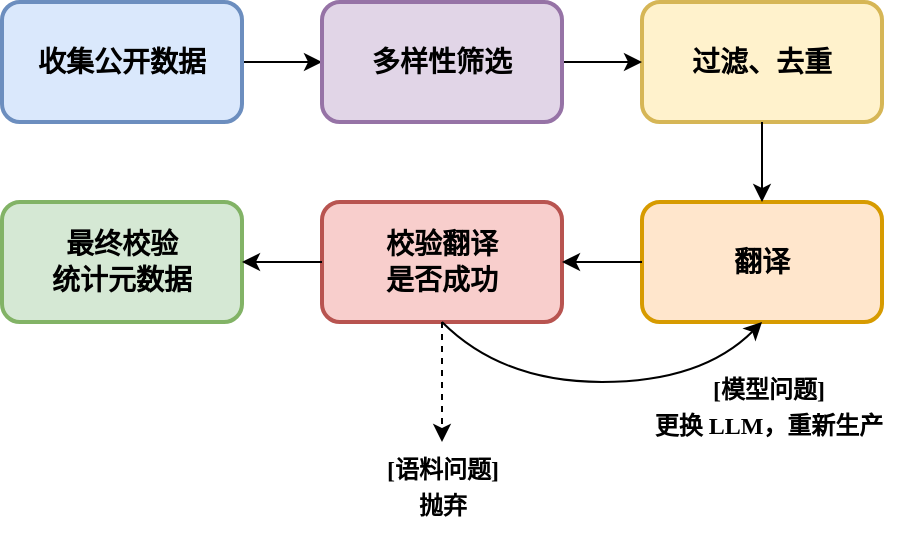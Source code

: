 <mxfile version="20.8.16" type="device"><diagram name="第 1 页" id="gTz1FhZ01Q4AaZDLChsf"><mxGraphModel dx="1978" dy="866" grid="1" gridSize="10" guides="1" tooltips="1" connect="1" arrows="1" fold="1" page="0" pageScale="1" pageWidth="827" pageHeight="1169" math="0" shadow="0"><root><mxCell id="0"/><mxCell id="1" parent="0"/><mxCell id="0hpDAUDxXcorCsJ8ffR1-1" value="&lt;font style=&quot;font-size: 12px;&quot; face=&quot;华文中宋&quot;&gt;&lt;b&gt;收集公开数据&lt;/b&gt;&lt;/font&gt;" style="rounded=1;whiteSpace=wrap;html=1;fillColor=#dae8fc;strokeColor=#6c8ebf;" vertex="1" parent="1"><mxGeometry x="-920" y="-380" width="120" height="60" as="geometry"/></mxCell><mxCell id="0hpDAUDxXcorCsJ8ffR1-2" value="" style="endArrow=classic;html=1;rounded=0;exitX=1;exitY=0.5;exitDx=0;exitDy=0;entryX=0;entryY=0.5;entryDx=0;entryDy=0;" edge="1" parent="1" source="0hpDAUDxXcorCsJ8ffR1-1" target="0hpDAUDxXcorCsJ8ffR1-3"><mxGeometry width="50" height="50" relative="1" as="geometry"><mxPoint x="-800" y="-350.37" as="sourcePoint"/><mxPoint x="-760" y="-350" as="targetPoint"/></mxGeometry></mxCell><mxCell id="0hpDAUDxXcorCsJ8ffR1-3" value="&lt;font face=&quot;华文中宋&quot;&gt;&lt;b&gt;多样性筛选&lt;/b&gt;&lt;/font&gt;" style="rounded=1;whiteSpace=wrap;html=1;fillColor=#e1d5e7;strokeColor=#9673a6;" vertex="1" parent="1"><mxGeometry x="-760" y="-380" width="120" height="60" as="geometry"/></mxCell><mxCell id="0hpDAUDxXcorCsJ8ffR1-4" value="&lt;font face=&quot;华文中宋&quot; style=&quot;font-size: 14px;&quot;&gt;过滤、去重&lt;br&gt;&lt;/font&gt;" style="rounded=1;whiteSpace=wrap;html=1;fillColor=#fff2cc;strokeColor=#d6b656;fontStyle=1;strokeWidth=2;fontSize=14;" vertex="1" parent="1"><mxGeometry x="-600" y="-380" width="120" height="60" as="geometry"/></mxCell><mxCell id="0hpDAUDxXcorCsJ8ffR1-5" value="" style="endArrow=classic;html=1;rounded=0;exitX=1;exitY=0.5;exitDx=0;exitDy=0;entryX=0;entryY=0.5;entryDx=0;entryDy=0;" edge="1" parent="1" source="0hpDAUDxXcorCsJ8ffR1-3" target="0hpDAUDxXcorCsJ8ffR1-4"><mxGeometry width="50" height="50" relative="1" as="geometry"><mxPoint x="-640" y="-350.37" as="sourcePoint"/><mxPoint x="-600" y="-350" as="targetPoint"/></mxGeometry></mxCell><mxCell id="0hpDAUDxXcorCsJ8ffR1-6" value="&lt;font face=&quot;华文中宋&quot; style=&quot;font-size: 14px;&quot;&gt;翻译&lt;/font&gt;" style="rounded=1;whiteSpace=wrap;html=1;fillColor=#ffe6cc;strokeColor=#d79b00;fontStyle=1;strokeWidth=2;fontSize=14;" vertex="1" parent="1"><mxGeometry x="-600" y="-280" width="120" height="60" as="geometry"/></mxCell><mxCell id="0hpDAUDxXcorCsJ8ffR1-7" value="" style="endArrow=classic;html=1;rounded=0;exitX=0.5;exitY=1;exitDx=0;exitDy=0;entryX=0.5;entryY=0;entryDx=0;entryDy=0;" edge="1" parent="1" source="0hpDAUDxXcorCsJ8ffR1-4" target="0hpDAUDxXcorCsJ8ffR1-6"><mxGeometry width="50" height="50" relative="1" as="geometry"><mxPoint x="-690" y="-210" as="sourcePoint"/><mxPoint x="-640" y="-260" as="targetPoint"/></mxGeometry></mxCell><mxCell id="0hpDAUDxXcorCsJ8ffR1-8" value="&lt;font face=&quot;华文中宋&quot; style=&quot;font-size: 14px;&quot;&gt;校验翻译&lt;br style=&quot;font-size: 14px;&quot;&gt;是否成功&lt;/font&gt;" style="rounded=1;whiteSpace=wrap;html=1;fillColor=#f8cecc;strokeColor=#b85450;fontStyle=1;strokeWidth=2;fontSize=14;" vertex="1" parent="1"><mxGeometry x="-760" y="-280" width="120" height="60" as="geometry"/></mxCell><mxCell id="0hpDAUDxXcorCsJ8ffR1-9" value="" style="endArrow=classic;html=1;rounded=0;exitX=0;exitY=0.5;exitDx=0;exitDy=0;entryX=1;entryY=0.5;entryDx=0;entryDy=0;" edge="1" parent="1" source="0hpDAUDxXcorCsJ8ffR1-6" target="0hpDAUDxXcorCsJ8ffR1-8"><mxGeometry width="50" height="50" relative="1" as="geometry"><mxPoint x="-670" y="-140" as="sourcePoint"/><mxPoint x="-620" y="-190" as="targetPoint"/></mxGeometry></mxCell><mxCell id="0hpDAUDxXcorCsJ8ffR1-10" value="" style="curved=1;endArrow=classic;html=1;rounded=0;entryX=0.5;entryY=1;entryDx=0;entryDy=0;exitX=0.5;exitY=1;exitDx=0;exitDy=0;" edge="1" parent="1" source="0hpDAUDxXcorCsJ8ffR1-8" target="0hpDAUDxXcorCsJ8ffR1-6"><mxGeometry width="50" height="50" relative="1" as="geometry"><mxPoint x="-610" y="-140" as="sourcePoint"/><mxPoint x="-560" y="-190" as="targetPoint"/><Array as="points"><mxPoint x="-670" y="-190"/><mxPoint x="-570" y="-190"/></Array></mxGeometry></mxCell><mxCell id="0hpDAUDxXcorCsJ8ffR1-11" value="&lt;p style=&quot;line-height: 150%;&quot;&gt;&lt;font face=&quot;华文中宋&quot;&gt;[模型问题]&lt;br&gt;更换 LLM，重新生产&lt;/font&gt;&lt;/p&gt;" style="text;html=1;align=center;verticalAlign=middle;resizable=0;points=[];autosize=1;strokeColor=none;fillColor=none;fontStyle=1" vertex="1" parent="1"><mxGeometry x="-607" y="-213" width="140" height="70" as="geometry"/></mxCell><mxCell id="0hpDAUDxXcorCsJ8ffR1-12" value="" style="endArrow=classic;html=1;rounded=0;dashed=1;exitX=0.5;exitY=1;exitDx=0;exitDy=0;" edge="1" parent="1" source="0hpDAUDxXcorCsJ8ffR1-8"><mxGeometry width="50" height="50" relative="1" as="geometry"><mxPoint x="-750" y="-110" as="sourcePoint"/><mxPoint x="-700" y="-160" as="targetPoint"/></mxGeometry></mxCell><mxCell id="0hpDAUDxXcorCsJ8ffR1-13" value="&lt;p style=&quot;line-height: 150%;&quot;&gt;&lt;font face=&quot;华文中宋&quot;&gt;[语料问题]&lt;br&gt;抛弃&lt;/font&gt;&lt;/p&gt;" style="text;html=1;align=center;verticalAlign=middle;resizable=0;points=[];autosize=1;strokeColor=none;fillColor=none;fontStyle=1" vertex="1" parent="1"><mxGeometry x="-740" y="-173" width="80" height="70" as="geometry"/></mxCell><mxCell id="0hpDAUDxXcorCsJ8ffR1-14" value="&lt;font face=&quot;华文中宋&quot; style=&quot;font-size: 14px;&quot;&gt;最终校验&lt;br style=&quot;font-size: 14px;&quot;&gt;统计元数据&lt;/font&gt;" style="rounded=1;whiteSpace=wrap;html=1;fillColor=#d5e8d4;strokeColor=#82b366;fontStyle=1;strokeWidth=2;fontSize=14;" vertex="1" parent="1"><mxGeometry x="-920" y="-280" width="120" height="60" as="geometry"/></mxCell><mxCell id="0hpDAUDxXcorCsJ8ffR1-15" value="" style="endArrow=classic;html=1;rounded=0;exitX=0;exitY=0.5;exitDx=0;exitDy=0;entryX=1;entryY=0.5;entryDx=0;entryDy=0;" edge="1" parent="1" source="0hpDAUDxXcorCsJ8ffR1-8" target="0hpDAUDxXcorCsJ8ffR1-14"><mxGeometry width="50" height="50" relative="1" as="geometry"><mxPoint x="-810" y="-140" as="sourcePoint"/><mxPoint x="-760" y="-190" as="targetPoint"/></mxGeometry></mxCell><mxCell id="0hpDAUDxXcorCsJ8ffR1-16" value="&lt;font style=&quot;font-size: 14px;&quot; face=&quot;华文中宋&quot;&gt;&lt;b style=&quot;font-size: 14px;&quot;&gt;收集公开数据&lt;/b&gt;&lt;/font&gt;" style="rounded=1;whiteSpace=wrap;html=1;fillColor=#dae8fc;strokeColor=#6c8ebf;strokeWidth=2;fontSize=14;" vertex="1" parent="1"><mxGeometry x="-920" y="-380" width="120" height="60" as="geometry"/></mxCell><mxCell id="0hpDAUDxXcorCsJ8ffR1-17" value="&lt;font face=&quot;华文中宋&quot; style=&quot;font-size: 14px;&quot;&gt;&lt;b style=&quot;font-size: 14px;&quot;&gt;多样性筛选&lt;/b&gt;&lt;/font&gt;" style="rounded=1;whiteSpace=wrap;html=1;fillColor=#e1d5e7;strokeColor=#9673a6;strokeWidth=2;fontSize=14;" vertex="1" parent="1"><mxGeometry x="-760" y="-380" width="120" height="60" as="geometry"/></mxCell></root></mxGraphModel></diagram></mxfile>